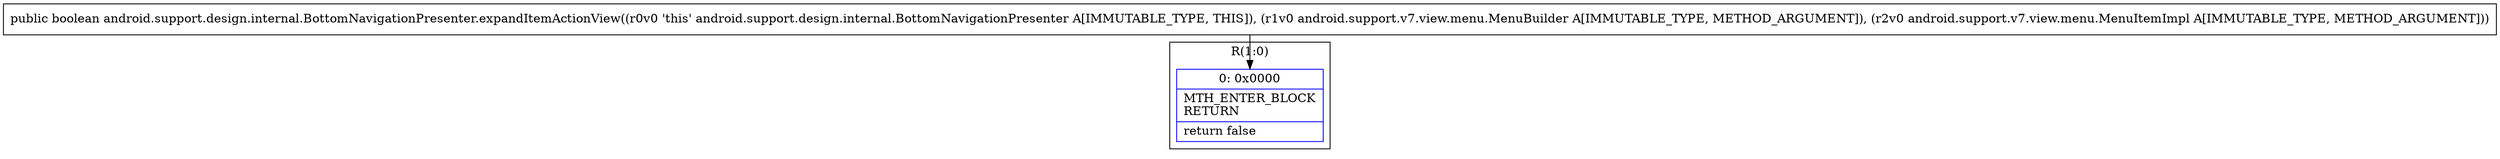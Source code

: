 digraph "CFG forandroid.support.design.internal.BottomNavigationPresenter.expandItemActionView(Landroid\/support\/v7\/view\/menu\/MenuBuilder;Landroid\/support\/v7\/view\/menu\/MenuItemImpl;)Z" {
subgraph cluster_Region_999162436 {
label = "R(1:0)";
node [shape=record,color=blue];
Node_0 [shape=record,label="{0\:\ 0x0000|MTH_ENTER_BLOCK\lRETURN\l|return false\l}"];
}
MethodNode[shape=record,label="{public boolean android.support.design.internal.BottomNavigationPresenter.expandItemActionView((r0v0 'this' android.support.design.internal.BottomNavigationPresenter A[IMMUTABLE_TYPE, THIS]), (r1v0 android.support.v7.view.menu.MenuBuilder A[IMMUTABLE_TYPE, METHOD_ARGUMENT]), (r2v0 android.support.v7.view.menu.MenuItemImpl A[IMMUTABLE_TYPE, METHOD_ARGUMENT])) }"];
MethodNode -> Node_0;
}

